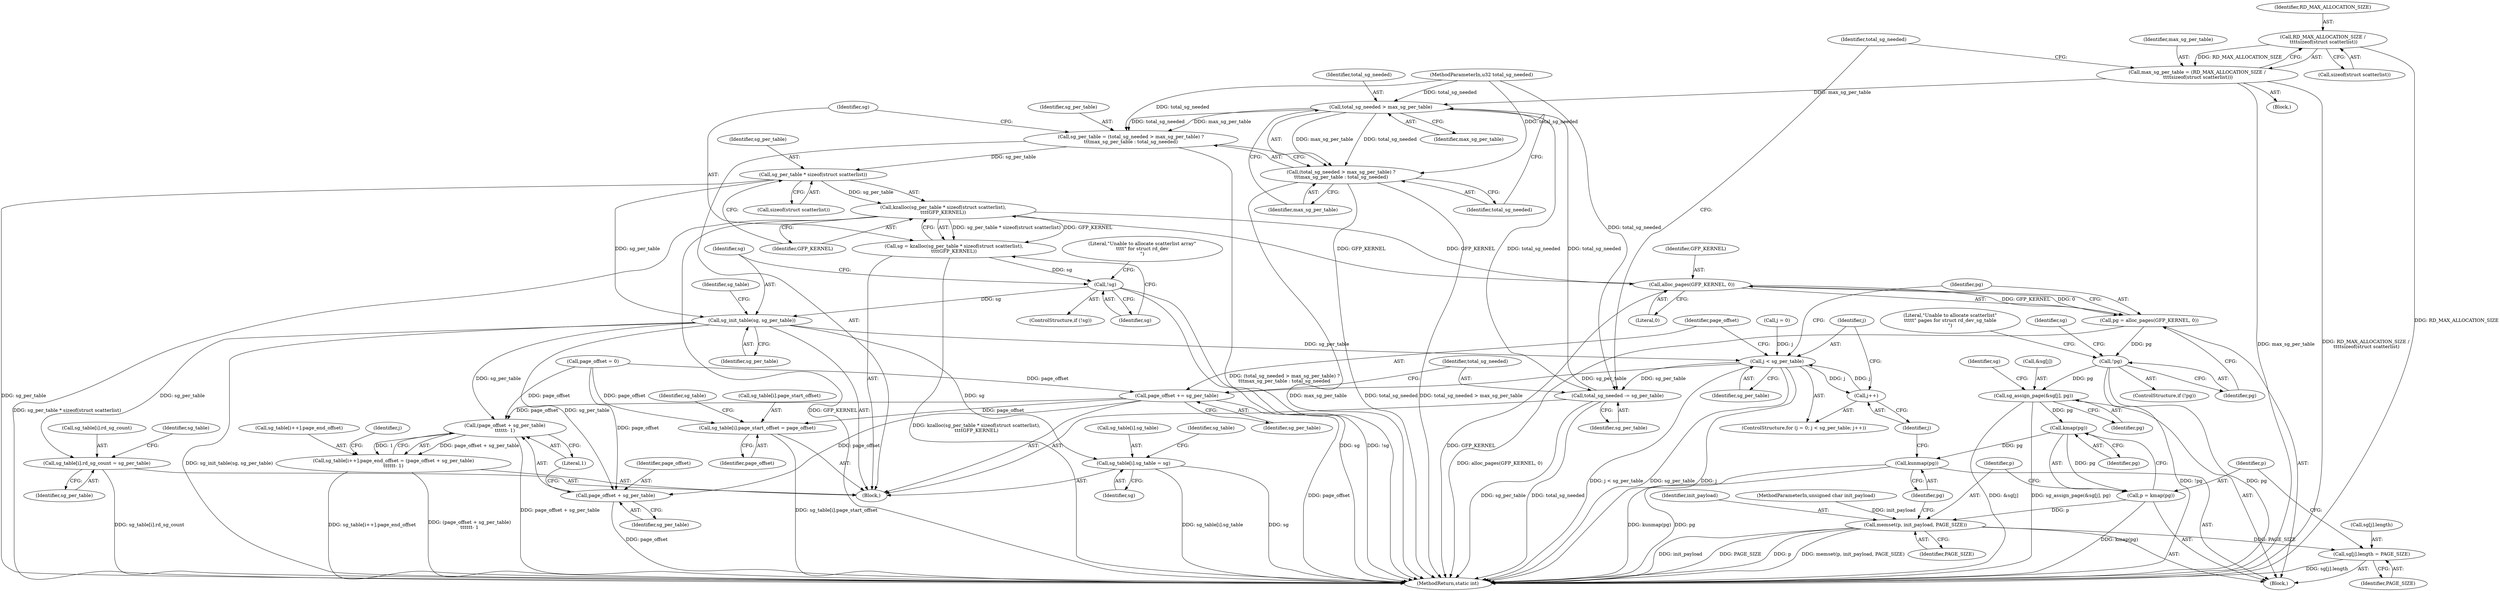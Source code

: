 digraph "0_linux_4442dc8a92b8f9ad8ee9e7f8438f4c04c03a22dc@API" {
"1000120" [label="(Call,RD_MAX_ALLOCATION_SIZE /\n \t\t\t\tsizeof(struct scatterlist))"];
"1000118" [label="(Call,max_sg_per_table = (RD_MAX_ALLOCATION_SIZE /\n \t\t\t\tsizeof(struct scatterlist)))"];
"1000133" [label="(Call,total_sg_needed > max_sg_per_table)"];
"1000130" [label="(Call,sg_per_table = (total_sg_needed > max_sg_per_table) ?\n\t\t\tmax_sg_per_table : total_sg_needed)"];
"1000141" [label="(Call,sg_per_table * sizeof(struct scatterlist))"];
"1000140" [label="(Call,kzalloc(sg_per_table * sizeof(struct scatterlist),\n\t\t\t\tGFP_KERNEL))"];
"1000138" [label="(Call,sg = kzalloc(sg_per_table * sizeof(struct scatterlist),\n\t\t\t\tGFP_KERNEL))"];
"1000147" [label="(Call,!sg)"];
"1000155" [label="(Call,sg_init_table(sg, sg_per_table))"];
"1000158" [label="(Call,sg_table[i].sg_table = sg)"];
"1000165" [label="(Call,sg_table[i].rd_sg_count = sg_per_table)"];
"1000186" [label="(Call,(page_offset + sg_per_table)\n\t\t\t\t\t\t- 1)"];
"1000179" [label="(Call,sg_table[i++].page_end_offset = (page_offset + sg_per_table)\n\t\t\t\t\t\t- 1)"];
"1000187" [label="(Call,page_offset + sg_per_table)"];
"1000195" [label="(Call,j < sg_per_table)"];
"1000198" [label="(Call,j++)"];
"1000238" [label="(Call,page_offset += sg_per_table)"];
"1000172" [label="(Call,sg_table[i].page_start_offset = page_offset)"];
"1000241" [label="(Call,total_sg_needed -= sg_per_table)"];
"1000203" [label="(Call,alloc_pages(GFP_KERNEL, 0))"];
"1000201" [label="(Call,pg = alloc_pages(GFP_KERNEL, 0))"];
"1000207" [label="(Call,!pg)"];
"1000215" [label="(Call,sg_assign_page(&sg[j], pg))"];
"1000230" [label="(Call,kmap(pg))"];
"1000228" [label="(Call,p = kmap(pg))"];
"1000232" [label="(Call,memset(p, init_payload, PAGE_SIZE))"];
"1000221" [label="(Call,sg[j].length = PAGE_SIZE)"];
"1000236" [label="(Call,kunmap(pg))"];
"1000132" [label="(Call,(total_sg_needed > max_sg_per_table) ?\n\t\t\tmax_sg_per_table : total_sg_needed)"];
"1000173" [label="(Call,sg_table[i].page_start_offset)"];
"1000179" [label="(Call,sg_table[i++].page_end_offset = (page_offset + sg_per_table)\n\t\t\t\t\t\t- 1)"];
"1000168" [label="(Identifier,sg_table)"];
"1000137" [label="(Identifier,total_sg_needed)"];
"1000159" [label="(Call,sg_table[i].sg_table)"];
"1000141" [label="(Call,sg_per_table * sizeof(struct scatterlist))"];
"1000143" [label="(Call,sizeof(struct scatterlist))"];
"1000191" [label="(ControlStructure,for (j = 0; j < sg_per_table; j++))"];
"1000156" [label="(Identifier,sg)"];
"1000140" [label="(Call,kzalloc(sg_per_table * sizeof(struct scatterlist),\n\t\t\t\tGFP_KERNEL))"];
"1000130" [label="(Call,sg_per_table = (total_sg_needed > max_sg_per_table) ?\n\t\t\tmax_sg_per_table : total_sg_needed)"];
"1000220" [label="(Identifier,pg)"];
"1000206" [label="(ControlStructure,if (!pg))"];
"1000187" [label="(Call,page_offset + sg_per_table)"];
"1000196" [label="(Identifier,j)"];
"1000230" [label="(Call,kmap(pg))"];
"1000157" [label="(Identifier,sg_per_table)"];
"1000139" [label="(Identifier,sg)"];
"1000147" [label="(Call,!sg)"];
"1000211" [label="(Literal,\"Unable to allocate scatterlist\"\n\t\t\t\t\t\" pages for struct rd_dev_sg_table\n\")"];
"1000178" [label="(Identifier,page_offset)"];
"1000129" [label="(Block,)"];
"1000193" [label="(Identifier,j)"];
"1000199" [label="(Identifier,j)"];
"1000207" [label="(Call,!pg)"];
"1000131" [label="(Identifier,sg_per_table)"];
"1000242" [label="(Identifier,total_sg_needed)"];
"1000221" [label="(Call,sg[j].length = PAGE_SIZE)"];
"1000120" [label="(Call,RD_MAX_ALLOCATION_SIZE /\n \t\t\t\tsizeof(struct scatterlist))"];
"1000175" [label="(Identifier,sg_table)"];
"1000106" [label="(Block,)"];
"1000171" [label="(Identifier,sg_per_table)"];
"1000190" [label="(Literal,1)"];
"1000231" [label="(Identifier,pg)"];
"1000134" [label="(Identifier,total_sg_needed)"];
"1000128" [label="(Identifier,total_sg_needed)"];
"1000234" [label="(Identifier,init_payload)"];
"1000192" [label="(Call,j = 0)"];
"1000202" [label="(Identifier,pg)"];
"1000229" [label="(Identifier,p)"];
"1000186" [label="(Call,(page_offset + sg_per_table)\n\t\t\t\t\t\t- 1)"];
"1000119" [label="(Identifier,max_sg_per_table)"];
"1000215" [label="(Call,sg_assign_page(&sg[j], pg))"];
"1000241" [label="(Call,total_sg_needed -= sg_per_table)"];
"1000236" [label="(Call,kunmap(pg))"];
"1000148" [label="(Identifier,sg)"];
"1000208" [label="(Identifier,pg)"];
"1000232" [label="(Call,memset(p, init_payload, PAGE_SIZE))"];
"1000138" [label="(Call,sg = kzalloc(sg_per_table * sizeof(struct scatterlist),\n\t\t\t\tGFP_KERNEL))"];
"1000145" [label="(Identifier,GFP_KERNEL)"];
"1000243" [label="(Identifier,sg_per_table)"];
"1000233" [label="(Identifier,p)"];
"1000151" [label="(Literal,\"Unable to allocate scatterlist array\"\n\t\t\t\t\" for struct rd_dev\n\")"];
"1000237" [label="(Identifier,pg)"];
"1000118" [label="(Call,max_sg_per_table = (RD_MAX_ALLOCATION_SIZE /\n \t\t\t\tsizeof(struct scatterlist)))"];
"1000189" [label="(Identifier,sg_per_table)"];
"1000201" [label="(Call,pg = alloc_pages(GFP_KERNEL, 0))"];
"1000136" [label="(Identifier,max_sg_per_table)"];
"1000132" [label="(Call,(total_sg_needed > max_sg_per_table) ?\n\t\t\tmax_sg_per_table : total_sg_needed)"];
"1000166" [label="(Call,sg_table[i].rd_sg_count)"];
"1000135" [label="(Identifier,max_sg_per_table)"];
"1000240" [label="(Identifier,sg_per_table)"];
"1000113" [label="(Call,page_offset = 0)"];
"1000122" [label="(Call,sizeof(struct scatterlist))"];
"1000105" [label="(MethodParameterIn,unsigned char init_payload)"];
"1000246" [label="(MethodReturn,static int)"];
"1000133" [label="(Call,total_sg_needed > max_sg_per_table)"];
"1000238" [label="(Call,page_offset += sg_per_table)"];
"1000164" [label="(Identifier,sg)"];
"1000180" [label="(Call,sg_table[i++].page_end_offset)"];
"1000146" [label="(ControlStructure,if (!sg))"];
"1000205" [label="(Literal,0)"];
"1000161" [label="(Identifier,sg_table)"];
"1000204" [label="(Identifier,GFP_KERNEL)"];
"1000235" [label="(Identifier,PAGE_SIZE)"];
"1000104" [label="(MethodParameterIn,u32 total_sg_needed)"];
"1000203" [label="(Call,alloc_pages(GFP_KERNEL, 0))"];
"1000172" [label="(Call,sg_table[i].page_start_offset = page_offset)"];
"1000155" [label="(Call,sg_init_table(sg, sg_per_table))"];
"1000198" [label="(Call,j++)"];
"1000224" [label="(Identifier,sg)"];
"1000121" [label="(Identifier,RD_MAX_ALLOCATION_SIZE)"];
"1000195" [label="(Call,j < sg_per_table)"];
"1000239" [label="(Identifier,page_offset)"];
"1000165" [label="(Call,sg_table[i].rd_sg_count = sg_per_table)"];
"1000188" [label="(Identifier,page_offset)"];
"1000222" [label="(Call,sg[j].length)"];
"1000158" [label="(Call,sg_table[i].sg_table = sg)"];
"1000200" [label="(Block,)"];
"1000218" [label="(Identifier,sg)"];
"1000228" [label="(Call,p = kmap(pg))"];
"1000142" [label="(Identifier,sg_per_table)"];
"1000197" [label="(Identifier,sg_per_table)"];
"1000182" [label="(Identifier,sg_table)"];
"1000227" [label="(Identifier,PAGE_SIZE)"];
"1000216" [label="(Call,&sg[j])"];
"1000120" -> "1000118"  [label="AST: "];
"1000120" -> "1000122"  [label="CFG: "];
"1000121" -> "1000120"  [label="AST: "];
"1000122" -> "1000120"  [label="AST: "];
"1000118" -> "1000120"  [label="CFG: "];
"1000120" -> "1000246"  [label="DDG: RD_MAX_ALLOCATION_SIZE"];
"1000120" -> "1000118"  [label="DDG: RD_MAX_ALLOCATION_SIZE"];
"1000118" -> "1000106"  [label="AST: "];
"1000119" -> "1000118"  [label="AST: "];
"1000128" -> "1000118"  [label="CFG: "];
"1000118" -> "1000246"  [label="DDG: max_sg_per_table"];
"1000118" -> "1000246"  [label="DDG: RD_MAX_ALLOCATION_SIZE /\n \t\t\t\tsizeof(struct scatterlist)"];
"1000118" -> "1000133"  [label="DDG: max_sg_per_table"];
"1000133" -> "1000132"  [label="AST: "];
"1000133" -> "1000135"  [label="CFG: "];
"1000134" -> "1000133"  [label="AST: "];
"1000135" -> "1000133"  [label="AST: "];
"1000136" -> "1000133"  [label="CFG: "];
"1000137" -> "1000133"  [label="CFG: "];
"1000133" -> "1000130"  [label="DDG: max_sg_per_table"];
"1000133" -> "1000130"  [label="DDG: total_sg_needed"];
"1000241" -> "1000133"  [label="DDG: total_sg_needed"];
"1000104" -> "1000133"  [label="DDG: total_sg_needed"];
"1000133" -> "1000132"  [label="DDG: max_sg_per_table"];
"1000133" -> "1000132"  [label="DDG: total_sg_needed"];
"1000133" -> "1000241"  [label="DDG: total_sg_needed"];
"1000130" -> "1000129"  [label="AST: "];
"1000130" -> "1000132"  [label="CFG: "];
"1000131" -> "1000130"  [label="AST: "];
"1000132" -> "1000130"  [label="AST: "];
"1000139" -> "1000130"  [label="CFG: "];
"1000130" -> "1000246"  [label="DDG: (total_sg_needed > max_sg_per_table) ?\n\t\t\tmax_sg_per_table : total_sg_needed"];
"1000104" -> "1000130"  [label="DDG: total_sg_needed"];
"1000130" -> "1000141"  [label="DDG: sg_per_table"];
"1000141" -> "1000140"  [label="AST: "];
"1000141" -> "1000143"  [label="CFG: "];
"1000142" -> "1000141"  [label="AST: "];
"1000143" -> "1000141"  [label="AST: "];
"1000145" -> "1000141"  [label="CFG: "];
"1000141" -> "1000246"  [label="DDG: sg_per_table"];
"1000141" -> "1000140"  [label="DDG: sg_per_table"];
"1000141" -> "1000155"  [label="DDG: sg_per_table"];
"1000140" -> "1000138"  [label="AST: "];
"1000140" -> "1000145"  [label="CFG: "];
"1000145" -> "1000140"  [label="AST: "];
"1000138" -> "1000140"  [label="CFG: "];
"1000140" -> "1000246"  [label="DDG: sg_per_table * sizeof(struct scatterlist)"];
"1000140" -> "1000246"  [label="DDG: GFP_KERNEL"];
"1000140" -> "1000138"  [label="DDG: sg_per_table * sizeof(struct scatterlist)"];
"1000140" -> "1000138"  [label="DDG: GFP_KERNEL"];
"1000203" -> "1000140"  [label="DDG: GFP_KERNEL"];
"1000140" -> "1000203"  [label="DDG: GFP_KERNEL"];
"1000138" -> "1000129"  [label="AST: "];
"1000139" -> "1000138"  [label="AST: "];
"1000148" -> "1000138"  [label="CFG: "];
"1000138" -> "1000246"  [label="DDG: kzalloc(sg_per_table * sizeof(struct scatterlist),\n\t\t\t\tGFP_KERNEL)"];
"1000138" -> "1000147"  [label="DDG: sg"];
"1000147" -> "1000146"  [label="AST: "];
"1000147" -> "1000148"  [label="CFG: "];
"1000148" -> "1000147"  [label="AST: "];
"1000151" -> "1000147"  [label="CFG: "];
"1000156" -> "1000147"  [label="CFG: "];
"1000147" -> "1000246"  [label="DDG: sg"];
"1000147" -> "1000246"  [label="DDG: !sg"];
"1000147" -> "1000155"  [label="DDG: sg"];
"1000155" -> "1000129"  [label="AST: "];
"1000155" -> "1000157"  [label="CFG: "];
"1000156" -> "1000155"  [label="AST: "];
"1000157" -> "1000155"  [label="AST: "];
"1000161" -> "1000155"  [label="CFG: "];
"1000155" -> "1000246"  [label="DDG: sg_init_table(sg, sg_per_table)"];
"1000155" -> "1000158"  [label="DDG: sg"];
"1000155" -> "1000165"  [label="DDG: sg_per_table"];
"1000155" -> "1000186"  [label="DDG: sg_per_table"];
"1000155" -> "1000187"  [label="DDG: sg_per_table"];
"1000155" -> "1000195"  [label="DDG: sg_per_table"];
"1000158" -> "1000129"  [label="AST: "];
"1000158" -> "1000164"  [label="CFG: "];
"1000159" -> "1000158"  [label="AST: "];
"1000164" -> "1000158"  [label="AST: "];
"1000168" -> "1000158"  [label="CFG: "];
"1000158" -> "1000246"  [label="DDG: sg_table[i].sg_table"];
"1000158" -> "1000246"  [label="DDG: sg"];
"1000165" -> "1000129"  [label="AST: "];
"1000165" -> "1000171"  [label="CFG: "];
"1000166" -> "1000165"  [label="AST: "];
"1000171" -> "1000165"  [label="AST: "];
"1000175" -> "1000165"  [label="CFG: "];
"1000165" -> "1000246"  [label="DDG: sg_table[i].rd_sg_count"];
"1000186" -> "1000179"  [label="AST: "];
"1000186" -> "1000190"  [label="CFG: "];
"1000187" -> "1000186"  [label="AST: "];
"1000190" -> "1000186"  [label="AST: "];
"1000179" -> "1000186"  [label="CFG: "];
"1000186" -> "1000246"  [label="DDG: page_offset + sg_per_table"];
"1000186" -> "1000179"  [label="DDG: page_offset + sg_per_table"];
"1000186" -> "1000179"  [label="DDG: 1"];
"1000238" -> "1000186"  [label="DDG: page_offset"];
"1000113" -> "1000186"  [label="DDG: page_offset"];
"1000179" -> "1000129"  [label="AST: "];
"1000180" -> "1000179"  [label="AST: "];
"1000193" -> "1000179"  [label="CFG: "];
"1000179" -> "1000246"  [label="DDG: (page_offset + sg_per_table)\n\t\t\t\t\t\t- 1"];
"1000179" -> "1000246"  [label="DDG: sg_table[i++].page_end_offset"];
"1000187" -> "1000189"  [label="CFG: "];
"1000188" -> "1000187"  [label="AST: "];
"1000189" -> "1000187"  [label="AST: "];
"1000190" -> "1000187"  [label="CFG: "];
"1000187" -> "1000246"  [label="DDG: page_offset"];
"1000238" -> "1000187"  [label="DDG: page_offset"];
"1000113" -> "1000187"  [label="DDG: page_offset"];
"1000195" -> "1000191"  [label="AST: "];
"1000195" -> "1000197"  [label="CFG: "];
"1000196" -> "1000195"  [label="AST: "];
"1000197" -> "1000195"  [label="AST: "];
"1000202" -> "1000195"  [label="CFG: "];
"1000239" -> "1000195"  [label="CFG: "];
"1000195" -> "1000246"  [label="DDG: j < sg_per_table"];
"1000195" -> "1000246"  [label="DDG: sg_per_table"];
"1000195" -> "1000246"  [label="DDG: j"];
"1000198" -> "1000195"  [label="DDG: j"];
"1000192" -> "1000195"  [label="DDG: j"];
"1000195" -> "1000198"  [label="DDG: j"];
"1000195" -> "1000238"  [label="DDG: sg_per_table"];
"1000195" -> "1000241"  [label="DDG: sg_per_table"];
"1000198" -> "1000191"  [label="AST: "];
"1000198" -> "1000199"  [label="CFG: "];
"1000199" -> "1000198"  [label="AST: "];
"1000196" -> "1000198"  [label="CFG: "];
"1000238" -> "1000129"  [label="AST: "];
"1000238" -> "1000240"  [label="CFG: "];
"1000239" -> "1000238"  [label="AST: "];
"1000240" -> "1000238"  [label="AST: "];
"1000242" -> "1000238"  [label="CFG: "];
"1000238" -> "1000246"  [label="DDG: page_offset"];
"1000238" -> "1000172"  [label="DDG: page_offset"];
"1000113" -> "1000238"  [label="DDG: page_offset"];
"1000172" -> "1000129"  [label="AST: "];
"1000172" -> "1000178"  [label="CFG: "];
"1000173" -> "1000172"  [label="AST: "];
"1000178" -> "1000172"  [label="AST: "];
"1000182" -> "1000172"  [label="CFG: "];
"1000172" -> "1000246"  [label="DDG: sg_table[i].page_start_offset"];
"1000113" -> "1000172"  [label="DDG: page_offset"];
"1000241" -> "1000129"  [label="AST: "];
"1000241" -> "1000243"  [label="CFG: "];
"1000242" -> "1000241"  [label="AST: "];
"1000243" -> "1000241"  [label="AST: "];
"1000128" -> "1000241"  [label="CFG: "];
"1000241" -> "1000246"  [label="DDG: total_sg_needed"];
"1000241" -> "1000246"  [label="DDG: sg_per_table"];
"1000104" -> "1000241"  [label="DDG: total_sg_needed"];
"1000203" -> "1000201"  [label="AST: "];
"1000203" -> "1000205"  [label="CFG: "];
"1000204" -> "1000203"  [label="AST: "];
"1000205" -> "1000203"  [label="AST: "];
"1000201" -> "1000203"  [label="CFG: "];
"1000203" -> "1000246"  [label="DDG: GFP_KERNEL"];
"1000203" -> "1000201"  [label="DDG: GFP_KERNEL"];
"1000203" -> "1000201"  [label="DDG: 0"];
"1000201" -> "1000200"  [label="AST: "];
"1000202" -> "1000201"  [label="AST: "];
"1000208" -> "1000201"  [label="CFG: "];
"1000201" -> "1000246"  [label="DDG: alloc_pages(GFP_KERNEL, 0)"];
"1000201" -> "1000207"  [label="DDG: pg"];
"1000207" -> "1000206"  [label="AST: "];
"1000207" -> "1000208"  [label="CFG: "];
"1000208" -> "1000207"  [label="AST: "];
"1000211" -> "1000207"  [label="CFG: "];
"1000218" -> "1000207"  [label="CFG: "];
"1000207" -> "1000246"  [label="DDG: pg"];
"1000207" -> "1000246"  [label="DDG: !pg"];
"1000207" -> "1000215"  [label="DDG: pg"];
"1000215" -> "1000200"  [label="AST: "];
"1000215" -> "1000220"  [label="CFG: "];
"1000216" -> "1000215"  [label="AST: "];
"1000220" -> "1000215"  [label="AST: "];
"1000224" -> "1000215"  [label="CFG: "];
"1000215" -> "1000246"  [label="DDG: &sg[j]"];
"1000215" -> "1000246"  [label="DDG: sg_assign_page(&sg[j], pg)"];
"1000215" -> "1000230"  [label="DDG: pg"];
"1000230" -> "1000228"  [label="AST: "];
"1000230" -> "1000231"  [label="CFG: "];
"1000231" -> "1000230"  [label="AST: "];
"1000228" -> "1000230"  [label="CFG: "];
"1000230" -> "1000228"  [label="DDG: pg"];
"1000230" -> "1000236"  [label="DDG: pg"];
"1000228" -> "1000200"  [label="AST: "];
"1000229" -> "1000228"  [label="AST: "];
"1000233" -> "1000228"  [label="CFG: "];
"1000228" -> "1000246"  [label="DDG: kmap(pg)"];
"1000228" -> "1000232"  [label="DDG: p"];
"1000232" -> "1000200"  [label="AST: "];
"1000232" -> "1000235"  [label="CFG: "];
"1000233" -> "1000232"  [label="AST: "];
"1000234" -> "1000232"  [label="AST: "];
"1000235" -> "1000232"  [label="AST: "];
"1000237" -> "1000232"  [label="CFG: "];
"1000232" -> "1000246"  [label="DDG: PAGE_SIZE"];
"1000232" -> "1000246"  [label="DDG: p"];
"1000232" -> "1000246"  [label="DDG: memset(p, init_payload, PAGE_SIZE)"];
"1000232" -> "1000246"  [label="DDG: init_payload"];
"1000232" -> "1000221"  [label="DDG: PAGE_SIZE"];
"1000105" -> "1000232"  [label="DDG: init_payload"];
"1000221" -> "1000200"  [label="AST: "];
"1000221" -> "1000227"  [label="CFG: "];
"1000222" -> "1000221"  [label="AST: "];
"1000227" -> "1000221"  [label="AST: "];
"1000229" -> "1000221"  [label="CFG: "];
"1000221" -> "1000246"  [label="DDG: sg[j].length"];
"1000236" -> "1000200"  [label="AST: "];
"1000236" -> "1000237"  [label="CFG: "];
"1000237" -> "1000236"  [label="AST: "];
"1000199" -> "1000236"  [label="CFG: "];
"1000236" -> "1000246"  [label="DDG: pg"];
"1000236" -> "1000246"  [label="DDG: kunmap(pg)"];
"1000132" -> "1000136"  [label="CFG: "];
"1000132" -> "1000137"  [label="CFG: "];
"1000136" -> "1000132"  [label="AST: "];
"1000137" -> "1000132"  [label="AST: "];
"1000132" -> "1000246"  [label="DDG: total_sg_needed > max_sg_per_table"];
"1000132" -> "1000246"  [label="DDG: max_sg_per_table"];
"1000132" -> "1000246"  [label="DDG: total_sg_needed"];
"1000104" -> "1000132"  [label="DDG: total_sg_needed"];
}
